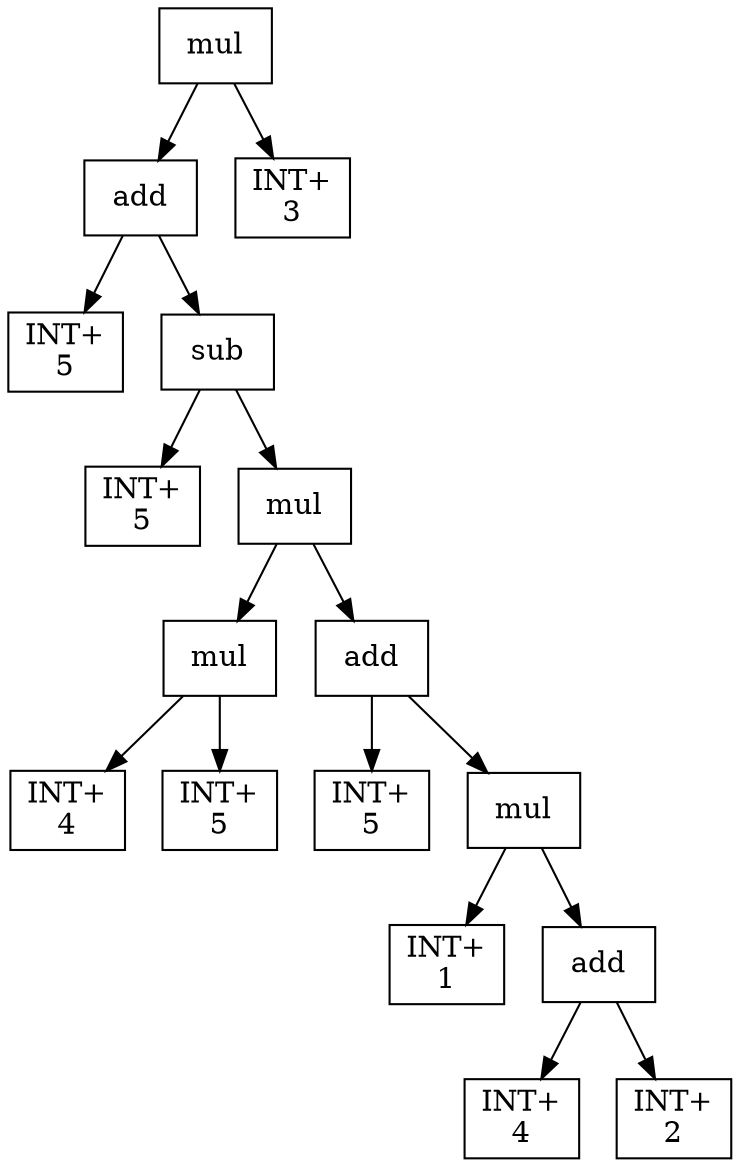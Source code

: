 digraph expr {
  node [shape=box];
  n1 [label="mul"];
  n2 [label="add"];
  n3 [label="INT+\n5"];
  n4 [label="sub"];
  n5 [label="INT+\n5"];
  n6 [label="mul"];
  n7 [label="mul"];
  n8 [label="INT+\n4"];
  n9 [label="INT+\n5"];
  n7 -> n8;
  n7 -> n9;
  n10 [label="add"];
  n11 [label="INT+\n5"];
  n12 [label="mul"];
  n13 [label="INT+\n1"];
  n14 [label="add"];
  n15 [label="INT+\n4"];
  n16 [label="INT+\n2"];
  n14 -> n15;
  n14 -> n16;
  n12 -> n13;
  n12 -> n14;
  n10 -> n11;
  n10 -> n12;
  n6 -> n7;
  n6 -> n10;
  n4 -> n5;
  n4 -> n6;
  n2 -> n3;
  n2 -> n4;
  n17 [label="INT+\n3"];
  n1 -> n2;
  n1 -> n17;
}